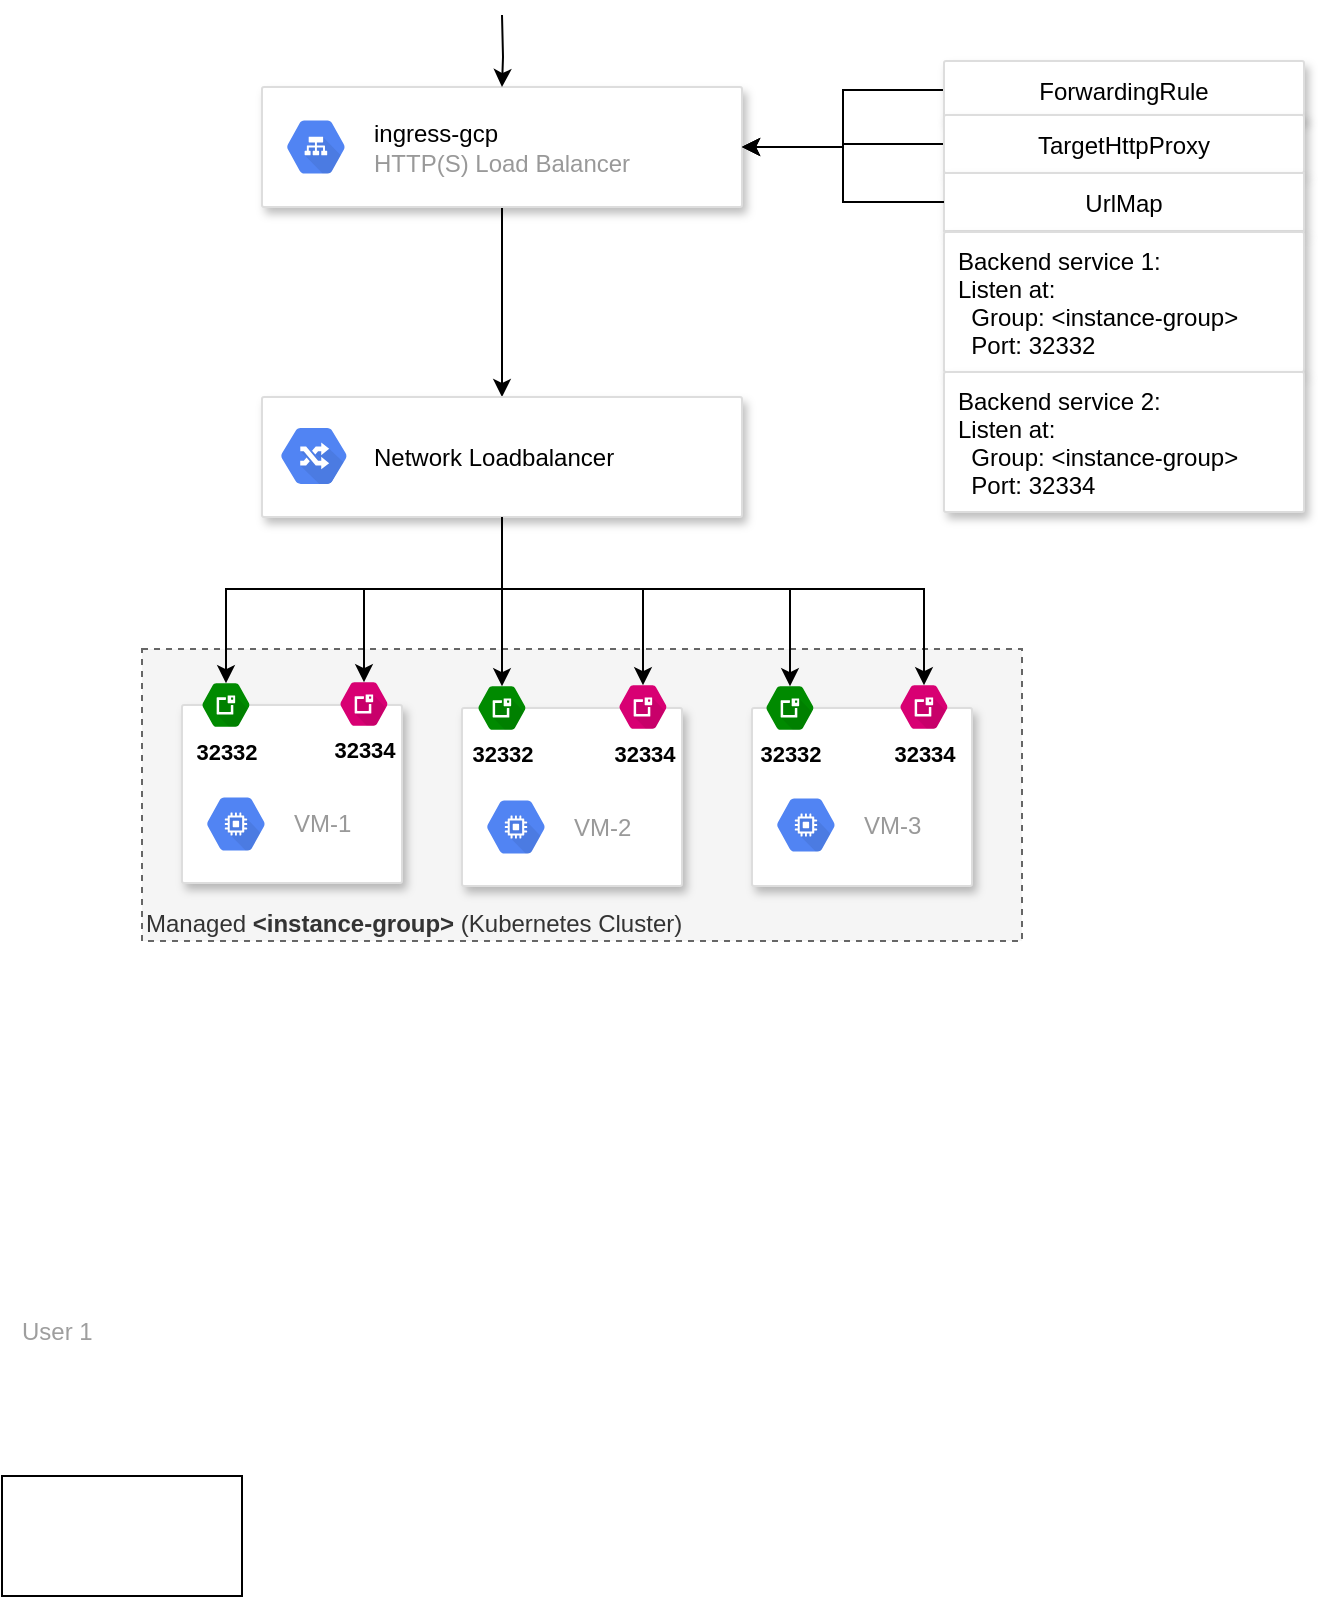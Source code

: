 <mxfile pages="1" version="11.2.5" type="github"><diagram id="d1ab7348-05c3-a1e3-ca4d-12c340fd6b49" name="Page-1"><mxGraphModel dx="893" dy="641" grid="1" gridSize="10" guides="1" tooltips="1" connect="1" arrows="1" fold="1" page="1" pageScale="1" pageWidth="1169" pageHeight="827" background="#ffffff" math="0" shadow="0"><root><mxCell id="0"/><mxCell id="1" parent="0"/><mxCell id="wJTbubWAjEop2MmSBgXv-2" value="Managed &lt;b&gt;&amp;lt;instance-group&amp;gt;&lt;/b&gt; (Kubernetes Cluster)" style="rounded=0;whiteSpace=wrap;html=1;fillColor=#f5f5f5;dashed=1;strokeColor=#666666;fontColor=#333333;align=left;verticalAlign=bottom;" vertex="1" parent="1"><mxGeometry x="90" y="486.5" width="440" height="146" as="geometry"/></mxCell><mxCell id="wJTbubWAjEop2MmSBgXv-34" value="" style="edgeStyle=orthogonalEdgeStyle;rounded=0;orthogonalLoop=1;jettySize=auto;html=1;fontColor=#000000;entryX=0.5;entryY=0;entryDx=0;entryDy=0;" edge="1" parent="1" source="9L-gA9MY-_69T6XY2o5v-167" target="9L-gA9MY-_69T6XY2o5v-260"><mxGeometry relative="1" as="geometry"><mxPoint x="270" y="345.5" as="targetPoint"/></mxGeometry></mxCell><mxCell id="9L-gA9MY-_69T6XY2o5v-167" value="" style="strokeColor=#dddddd;fillColor=#ffffff;shadow=1;strokeWidth=1;rounded=1;absoluteArcSize=1;arcSize=2;" parent="1" vertex="1"><mxGeometry x="150" y="205.5" width="240" height="60" as="geometry"/></mxCell><mxCell id="9L-gA9MY-_69T6XY2o5v-168" value="&lt;font color=&quot;#000000&quot;&gt;&lt;span&gt;ingress-gcp&lt;/span&gt;&lt;/font&gt;&lt;br&gt;HTTP(S) Load Balancer" style="dashed=0;connectable=0;html=1;fillColor=#5184F3;strokeColor=none;shape=mxgraph.gcp2.hexIcon;prIcon=cloud_load_balancing;part=1;labelPosition=right;verticalLabelPosition=middle;align=left;verticalAlign=middle;spacingLeft=5;fontColor=#999999;fontSize=12;" parent="9L-gA9MY-_69T6XY2o5v-167" vertex="1"><mxGeometry y="0.5" width="44" height="39" relative="1" as="geometry"><mxPoint x="5" y="-19.5" as="offset"/></mxGeometry></mxCell><mxCell id="wJTbubWAjEop2MmSBgXv-37" value="" style="edgeStyle=orthogonalEdgeStyle;rounded=0;orthogonalLoop=1;jettySize=auto;html=1;fontColor=#000000;" edge="1" parent="1" target="9L-gA9MY-_69T6XY2o5v-167"><mxGeometry relative="1" as="geometry"><mxPoint x="270" y="169.5" as="sourcePoint"/><mxPoint x="266" y="184.5" as="targetPoint"/></mxGeometry></mxCell><mxCell id="9L-gA9MY-_69T6XY2o5v-215" value="" style="strokeColor=#dddddd;fillColor=#ffffff;shadow=1;strokeWidth=1;rounded=1;absoluteArcSize=1;arcSize=2;" parent="1" vertex="1"><mxGeometry x="110" y="514.5" width="110" height="89" as="geometry"/></mxCell><mxCell id="9L-gA9MY-_69T6XY2o5v-216" value="VM-1" style="dashed=0;connectable=0;html=1;fillColor=#5184F3;strokeColor=none;shape=mxgraph.gcp2.hexIcon;prIcon=compute_engine;part=1;labelPosition=right;verticalLabelPosition=middle;align=left;verticalAlign=middle;spacingLeft=5;fontColor=#999999;fontSize=12;" parent="9L-gA9MY-_69T6XY2o5v-215" vertex="1"><mxGeometry y="0.5" width="44" height="39" relative="1" as="geometry"><mxPoint x="5" y="-4.5" as="offset"/></mxGeometry></mxCell><mxCell id="9L-gA9MY-_69T6XY2o5v-235" value="32332" style="html=1;fillColor=#008a00;strokeColor=#005700;verticalAlign=top;labelPosition=center;verticalLabelPosition=bottom;align=center;spacingTop=-6;fontSize=11;fontStyle=1;shape=mxgraph.gcp2.hexIcon;prIcon=cloud_external_ip_addresses;fontColor=#000000;" parent="9L-gA9MY-_69T6XY2o5v-215" vertex="1"><mxGeometry x="4" y="-16" width="36" height="32" as="geometry"/></mxCell><mxCell id="9L-gA9MY-_69T6XY2o5v-237" value="32334" style="html=1;fillColor=#d80073;strokeColor=#A50040;verticalAlign=top;labelPosition=center;verticalLabelPosition=bottom;align=center;spacingTop=-6;fontSize=11;fontStyle=1;shape=mxgraph.gcp2.hexIcon;prIcon=cloud_external_ip_addresses;fontColor=#000000;" parent="9L-gA9MY-_69T6XY2o5v-215" vertex="1"><mxGeometry x="73" y="-16.5" width="36" height="32" as="geometry"/></mxCell><mxCell id="9L-gA9MY-_69T6XY2o5v-219" value="User 1" style="points=[[0,0,0],[0.25,0,0],[0.5,0,0],[0.75,0,0],[1,0,0],[1,0.25,0],[1,0.5,0],[1,0.75,0],[1,1,0],[0.75,1,0],[0.5,1,0],[0.25,1,0],[0,1,0],[0,0.75,0],[0,0.5,0],[0,0.25,0]];rounded=1;absoluteArcSize=1;arcSize=2;html=1;strokeColor=none;gradientColor=none;shadow=0;dashed=0;fontSize=12;fontColor=#9E9E9E;align=left;verticalAlign=top;spacing=10;spacingTop=-4;fillColor=#ffffff;" parent="1" vertex="1"><mxGeometry x="20" y="810" width="120" height="70" as="geometry"/></mxCell><mxCell id="9L-gA9MY-_69T6XY2o5v-240" value="" style="strokeColor=#dddddd;fillColor=#ffffff;shadow=1;strokeWidth=1;rounded=1;absoluteArcSize=1;arcSize=2;" parent="1" vertex="1"><mxGeometry x="250" y="516" width="110" height="89" as="geometry"/></mxCell><mxCell id="9L-gA9MY-_69T6XY2o5v-241" value="VM-2" style="dashed=0;connectable=0;html=1;fillColor=#5184F3;strokeColor=none;shape=mxgraph.gcp2.hexIcon;prIcon=compute_engine;part=1;labelPosition=right;verticalLabelPosition=middle;align=left;verticalAlign=middle;spacingLeft=5;fontColor=#999999;fontSize=12;" parent="9L-gA9MY-_69T6XY2o5v-240" vertex="1"><mxGeometry y="0.5" width="44" height="39" relative="1" as="geometry"><mxPoint x="5" y="-4.5" as="offset"/></mxGeometry></mxCell><mxCell id="9L-gA9MY-_69T6XY2o5v-242" value="&lt;font color=&quot;#000000&quot;&gt;32332&lt;/font&gt;" style="html=1;fillColor=#008a00;strokeColor=#005700;verticalAlign=top;labelPosition=center;verticalLabelPosition=bottom;align=center;spacingTop=-6;fontSize=11;fontStyle=1;shape=mxgraph.gcp2.hexIcon;prIcon=cloud_external_ip_addresses;fontColor=#ffffff;" parent="9L-gA9MY-_69T6XY2o5v-240" vertex="1"><mxGeometry x="2" y="-16" width="36" height="32" as="geometry"/></mxCell><mxCell id="9L-gA9MY-_69T6XY2o5v-244" value="" style="strokeColor=#dddddd;fillColor=#ffffff;shadow=1;strokeWidth=1;rounded=1;absoluteArcSize=1;arcSize=2;fontColor=#FFCCE6;" parent="1" vertex="1"><mxGeometry x="395" y="516" width="110" height="89" as="geometry"/></mxCell><mxCell id="9L-gA9MY-_69T6XY2o5v-245" value="VM-3" style="dashed=0;connectable=0;html=1;fillColor=#5184F3;strokeColor=none;shape=mxgraph.gcp2.hexIcon;prIcon=compute_engine;part=1;labelPosition=right;verticalLabelPosition=middle;align=left;verticalAlign=middle;spacingLeft=5;fontColor=#999999;fontSize=12;" parent="9L-gA9MY-_69T6XY2o5v-244" vertex="1"><mxGeometry y="0.5" width="44" height="39" relative="1" as="geometry"><mxPoint x="5" y="-5.5" as="offset"/></mxGeometry></mxCell><mxCell id="9L-gA9MY-_69T6XY2o5v-246" value="32332" style="html=1;fillColor=#008a00;strokeColor=#005700;verticalAlign=top;labelPosition=center;verticalLabelPosition=bottom;align=center;spacingTop=-6;fontSize=11;fontStyle=1;shape=mxgraph.gcp2.hexIcon;prIcon=cloud_external_ip_addresses;fontColor=#000000;" parent="9L-gA9MY-_69T6XY2o5v-244" vertex="1"><mxGeometry x="1" y="-16" width="36" height="32" as="geometry"/></mxCell><mxCell id="9L-gA9MY-_69T6XY2o5v-247" value="&lt;font color=&quot;#000000&quot;&gt;32334&lt;/font&gt;" style="html=1;fillColor=#d80073;strokeColor=#A50040;verticalAlign=top;labelPosition=center;verticalLabelPosition=bottom;align=center;spacingTop=-6;fontSize=11;fontStyle=1;shape=mxgraph.gcp2.hexIcon;prIcon=cloud_external_ip_addresses;fontColor=#ffffff;" parent="9L-gA9MY-_69T6XY2o5v-244" vertex="1"><mxGeometry x="68" y="-16.5" width="36" height="32" as="geometry"/></mxCell><mxCell id="9L-gA9MY-_69T6XY2o5v-265" value="" style="edgeStyle=orthogonalEdgeStyle;rounded=0;orthogonalLoop=1;jettySize=auto;html=1;entryX=0.5;entryY=0.16;entryDx=0;entryDy=0;entryPerimeter=0;" parent="1" target="9L-gA9MY-_69T6XY2o5v-243" edge="1"><mxGeometry relative="1" as="geometry"><Array as="points"><mxPoint x="270" y="420.5"/><mxPoint x="270" y="456.5"/><mxPoint x="341" y="456.5"/></Array><mxPoint x="268" y="420.5" as="sourcePoint"/></mxGeometry></mxCell><mxCell id="9L-gA9MY-_69T6XY2o5v-260" value="" style="strokeColor=#dddddd;fillColor=#ffffff;shadow=1;strokeWidth=1;rounded=1;absoluteArcSize=1;arcSize=2;" parent="1" vertex="1"><mxGeometry x="150" y="360.5" width="240" height="60" as="geometry"/></mxCell><mxCell id="9L-gA9MY-_69T6XY2o5v-261" value="&lt;font color=&quot;#000000&quot;&gt;&lt;span&gt;Network Loadbalancer&lt;/span&gt;&lt;/font&gt;" style="dashed=0;connectable=0;html=1;fillColor=#5184F3;strokeColor=none;shape=mxgraph.gcp2.hexIcon;prIcon=cloud_load_balancing;part=1;labelPosition=right;verticalLabelPosition=middle;align=left;verticalAlign=middle;spacingLeft=5;fontColor=#999999;fontSize=12;" parent="9L-gA9MY-_69T6XY2o5v-260" vertex="1"><mxGeometry y="0.5" width="44" height="39" relative="1" as="geometry"><mxPoint x="5" y="-19.5" as="offset"/></mxGeometry></mxCell><mxCell id="9L-gA9MY-_69T6XY2o5v-262" value="" style="html=1;fillColor=#5184F3;strokeColor=none;verticalAlign=top;labelPosition=center;verticalLabelPosition=bottom;align=center;spacingTop=-6;fontSize=11;fontStyle=1;fontColor=#999999;shape=mxgraph.gcp2.hexIcon;prIcon=cloud_routes" parent="9L-gA9MY-_69T6XY2o5v-260" vertex="1"><mxGeometry x="1" y="9" width="50" height="41" as="geometry"/></mxCell><mxCell id="9L-gA9MY-_69T6XY2o5v-266" value="" style="edgeStyle=orthogonalEdgeStyle;rounded=0;orthogonalLoop=1;jettySize=auto;html=1;entryX=0.5;entryY=0.16;entryDx=0;entryDy=0;entryPerimeter=0;exitX=0.5;exitY=1;exitDx=0;exitDy=0;" parent="1" source="9L-gA9MY-_69T6XY2o5v-260" target="9L-gA9MY-_69T6XY2o5v-246" edge="1"><mxGeometry relative="1" as="geometry"><mxPoint x="278" y="430.5" as="sourcePoint"/><mxPoint x="315" y="513.5" as="targetPoint"/><Array as="points"><mxPoint x="268" y="456.5"/><mxPoint x="413" y="456.5"/></Array></mxGeometry></mxCell><mxCell id="9L-gA9MY-_69T6XY2o5v-267" value="" style="edgeStyle=orthogonalEdgeStyle;rounded=0;orthogonalLoop=1;jettySize=auto;html=1;exitX=0.5;exitY=1;exitDx=0;exitDy=0;entryX=0.5;entryY=0.16;entryDx=0;entryDy=0;entryPerimeter=0;" parent="1" source="9L-gA9MY-_69T6XY2o5v-260" edge="1" target="9L-gA9MY-_69T6XY2o5v-247"><mxGeometry relative="1" as="geometry"><mxPoint x="270" y="426.5" as="sourcePoint"/><mxPoint x="451" y="506.5" as="targetPoint"/><Array as="points"><mxPoint x="270" y="456.5"/><mxPoint x="481" y="456.5"/></Array></mxGeometry></mxCell><mxCell id="9L-gA9MY-_69T6XY2o5v-269" value="" style="edgeStyle=orthogonalEdgeStyle;rounded=0;orthogonalLoop=1;jettySize=auto;html=1;exitX=0.5;exitY=1;exitDx=0;exitDy=0;entryX=0.5;entryY=0.16;entryDx=0;entryDy=0;entryPerimeter=0;" parent="1" source="9L-gA9MY-_69T6XY2o5v-260" target="9L-gA9MY-_69T6XY2o5v-242" edge="1"><mxGeometry relative="1" as="geometry"><mxPoint x="-34" y="414" as="sourcePoint"/><mxPoint x="149" y="500" as="targetPoint"/><Array as="points"><mxPoint x="270" y="466.5"/><mxPoint x="270" y="466.5"/></Array></mxGeometry></mxCell><mxCell id="9L-gA9MY-_69T6XY2o5v-270" value="" style="edgeStyle=orthogonalEdgeStyle;rounded=0;orthogonalLoop=1;jettySize=auto;html=1;exitX=0.5;exitY=1;exitDx=0;exitDy=0;entryX=0.5;entryY=0.16;entryDx=0;entryDy=0;entryPerimeter=0;" parent="1" source="9L-gA9MY-_69T6XY2o5v-260" target="9L-gA9MY-_69T6XY2o5v-237" edge="1"><mxGeometry relative="1" as="geometry"><mxPoint x="278" y="430.5" as="sourcePoint"/><mxPoint x="278" y="515.5" as="targetPoint"/><Array as="points"><mxPoint x="270" y="456.5"/><mxPoint x="201" y="456.5"/></Array></mxGeometry></mxCell><mxCell id="9L-gA9MY-_69T6XY2o5v-271" value="" style="edgeStyle=orthogonalEdgeStyle;rounded=0;orthogonalLoop=1;jettySize=auto;html=1;exitX=0.5;exitY=1;exitDx=0;exitDy=0;entryX=0.5;entryY=0.16;entryDx=0;entryDy=0;entryPerimeter=0;" parent="1" source="9L-gA9MY-_69T6XY2o5v-260" target="9L-gA9MY-_69T6XY2o5v-235" edge="1"><mxGeometry relative="1" as="geometry"><mxPoint x="288" y="440.5" as="sourcePoint"/><mxPoint x="128" y="496.5" as="targetPoint"/><Array as="points"><mxPoint x="270" y="456.5"/><mxPoint x="132" y="456.5"/></Array></mxGeometry></mxCell><mxCell id="wJTbubWAjEop2MmSBgXv-1" value="" style="rounded=0;whiteSpace=wrap;html=1;" vertex="1" parent="1"><mxGeometry x="20" y="900" width="120" height="60" as="geometry"/></mxCell><mxCell id="wJTbubWAjEop2MmSBgXv-30" value="" style="edgeStyle=orthogonalEdgeStyle;rounded=0;orthogonalLoop=1;jettySize=auto;html=1;fontColor=#000000;entryX=1;entryY=0.5;entryDx=0;entryDy=0;" edge="1" parent="1" source="wJTbubWAjEop2MmSBgXv-7" target="9L-gA9MY-_69T6XY2o5v-167"><mxGeometry relative="1" as="geometry"><mxPoint x="411" y="206.5" as="targetPoint"/></mxGeometry></mxCell><mxCell id="wJTbubWAjEop2MmSBgXv-7" value="ForwardingRule" style="strokeColor=#dddddd;fillColor=#ffffff;shadow=1;strokeWidth=1;rounded=1;absoluteArcSize=1;arcSize=2;" vertex="1" parent="1"><mxGeometry x="491" y="192.5" width="180" height="29" as="geometry"/></mxCell><mxCell id="wJTbubWAjEop2MmSBgXv-28" value="" style="edgeStyle=orthogonalEdgeStyle;rounded=0;orthogonalLoop=1;jettySize=auto;html=1;fontColor=#000000;entryX=1;entryY=0.5;entryDx=0;entryDy=0;" edge="1" parent="1" source="wJTbubWAjEop2MmSBgXv-6" target="9L-gA9MY-_69T6XY2o5v-167"><mxGeometry relative="1" as="geometry"><mxPoint x="411" y="233.5" as="targetPoint"/></mxGeometry></mxCell><mxCell id="wJTbubWAjEop2MmSBgXv-6" value="TargetHttpProxy" style="strokeColor=#dddddd;fillColor=#ffffff;shadow=1;strokeWidth=1;rounded=1;absoluteArcSize=1;arcSize=2;" vertex="1" parent="1"><mxGeometry x="491" y="219.5" width="180" height="29" as="geometry"/></mxCell><mxCell id="wJTbubWAjEop2MmSBgXv-3" value="UrlMap" style="strokeColor=#dddddd;fillColor=#ffffff;shadow=1;strokeWidth=1;rounded=1;absoluteArcSize=1;arcSize=0;" vertex="1" parent="1"><mxGeometry x="491" y="248.5" width="180" height="29" as="geometry"/></mxCell><mxCell id="9L-gA9MY-_69T6XY2o5v-243" value="32334" style="html=1;fillColor=#d80073;strokeColor=#A50040;verticalAlign=top;labelPosition=center;verticalLabelPosition=bottom;align=center;spacingTop=-6;fontSize=11;fontStyle=1;shape=mxgraph.gcp2.hexIcon;prIcon=cloud_external_ip_addresses;fontColor=#000000;" parent="1" vertex="1"><mxGeometry x="322.5" y="499.5" width="36" height="32" as="geometry"/></mxCell><mxCell id="wJTbubWAjEop2MmSBgXv-31" value="" style="edgeStyle=orthogonalEdgeStyle;rounded=0;orthogonalLoop=1;jettySize=auto;html=1;fontColor=#000000;entryX=1;entryY=0.5;entryDx=0;entryDy=0;exitX=0;exitY=0.5;exitDx=0;exitDy=0;" edge="1" parent="1" source="wJTbubWAjEop2MmSBgXv-3" target="9L-gA9MY-_69T6XY2o5v-167"><mxGeometry relative="1" as="geometry"><mxPoint x="501" y="243.5" as="sourcePoint"/><mxPoint x="400" y="245.5" as="targetPoint"/></mxGeometry></mxCell><mxCell id="9L-gA9MY-_69T6XY2o5v-222" value="Backend service 1:&#xa;Listen at:&#xa;  Group: &lt;instance-group&gt;&#xa;  Port: 32332" style="strokeColor=#dddddd;fillColor=#ffffff;shadow=1;strokeWidth=1;rounded=1;absoluteArcSize=1;arcSize=2;align=left;spacingLeft=5;fontStyle=0" parent="1" vertex="1"><mxGeometry x="491" y="278" width="180" height="70" as="geometry"/></mxCell><mxCell id="wJTbubWAjEop2MmSBgXv-11" value="Backend service 2:&#xa;Listen at:&#xa;  Group: &lt;instance-group&gt;&#xa;  Port: 32334" style="strokeColor=#dddddd;fillColor=#ffffff;shadow=1;strokeWidth=1;rounded=1;absoluteArcSize=1;arcSize=2;align=left;spacingLeft=5;fontStyle=0" vertex="1" parent="1"><mxGeometry x="491" y="348" width="180" height="70" as="geometry"/></mxCell></root></mxGraphModel></diagram></mxfile>